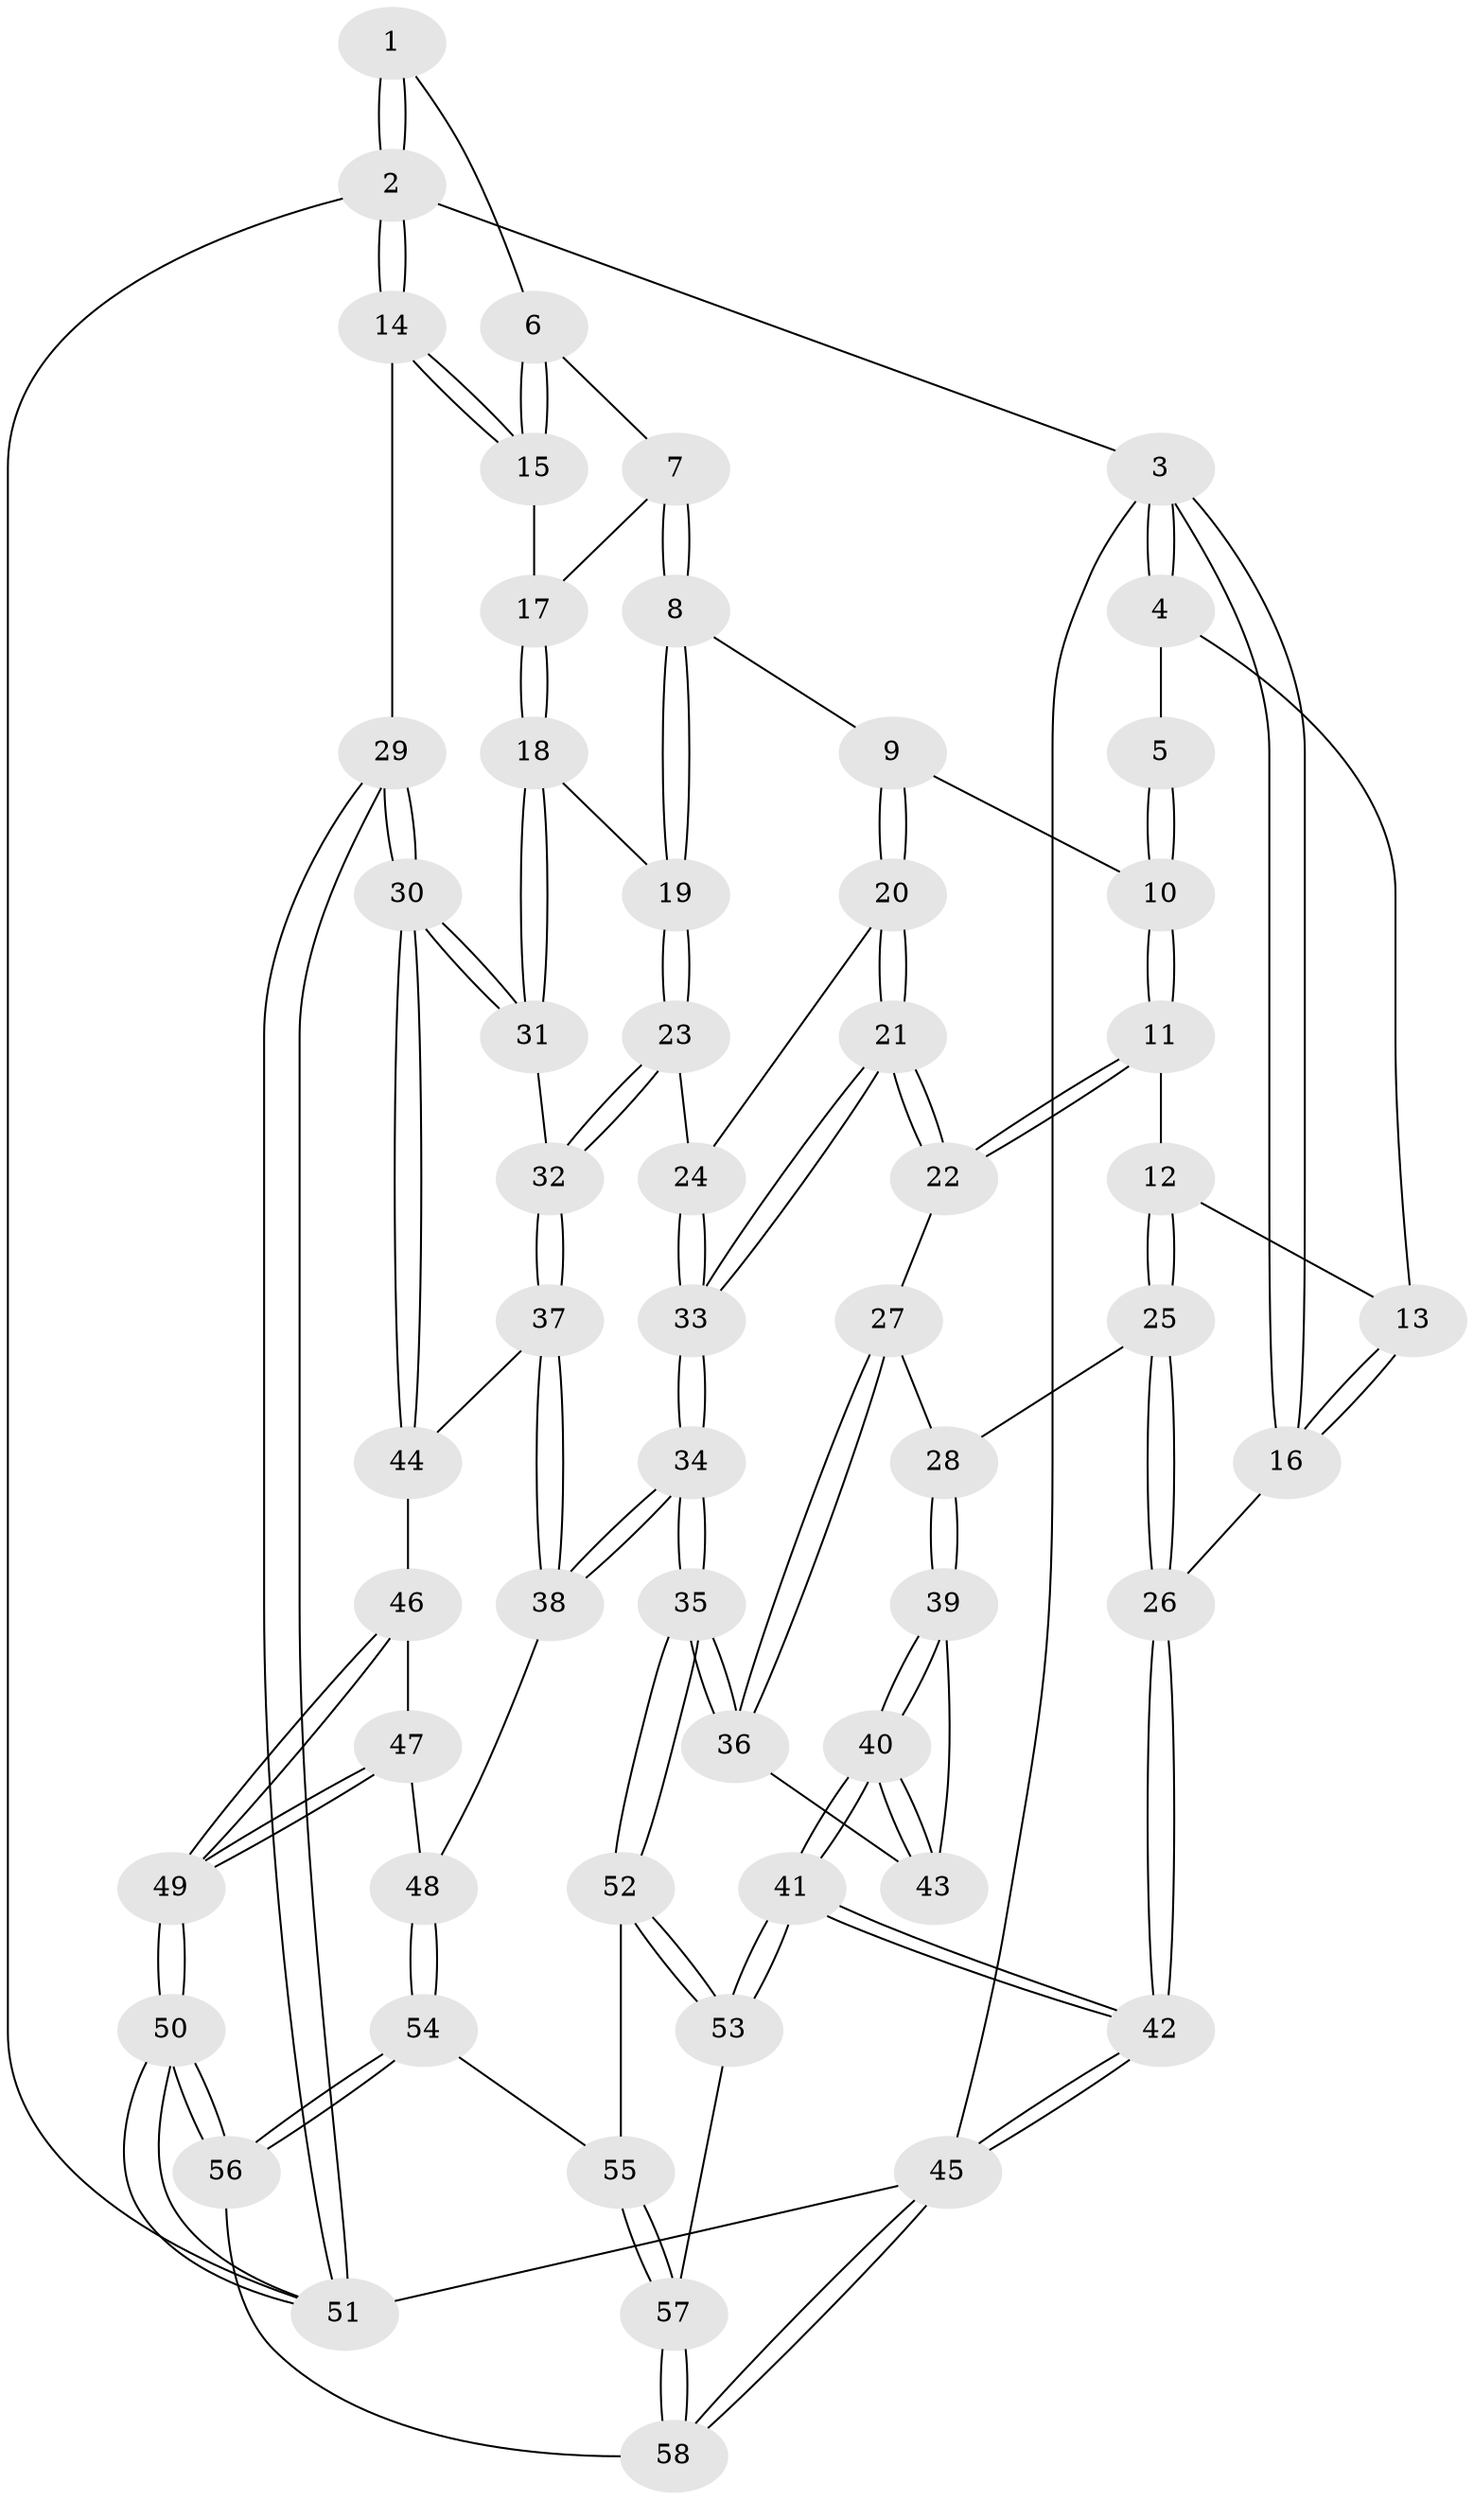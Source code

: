 // Generated by graph-tools (version 1.1) at 2025/27/03/15/25 16:27:57]
// undirected, 58 vertices, 142 edges
graph export_dot {
graph [start="1"]
  node [color=gray90,style=filled];
  1 [pos="+0.8582184512744705+0"];
  2 [pos="+1+0"];
  3 [pos="+0+0"];
  4 [pos="+0.35280848682013766+0"];
  5 [pos="+0.47486821264696405+0"];
  6 [pos="+0.8350569584664044+0.12784138598182146"];
  7 [pos="+0.7695807389868581+0.23217993279920549"];
  8 [pos="+0.7483712840028317+0.24511292157314638"];
  9 [pos="+0.6612026408532512+0.2585386508118226"];
  10 [pos="+0.598639344726703+0.19387212226782335"];
  11 [pos="+0.3689633221538608+0.30368779900947696"];
  12 [pos="+0.36238885622335676+0.2990410856330791"];
  13 [pos="+0.30735290661801495+0.10425231268379442"];
  14 [pos="+1+0.25498602763092404"];
  15 [pos="+1+0.2516855489517485"];
  16 [pos="+0+0.36535851076146303"];
  17 [pos="+0.927791944504782+0.30553260365975804"];
  18 [pos="+0.8902209896040607+0.4244647665507243"];
  19 [pos="+0.8282193870027696+0.4144735232595156"];
  20 [pos="+0.6594170812997299+0.2632599173908876"];
  21 [pos="+0.5688126356851642+0.4084059344223321"];
  22 [pos="+0.4146396215228936+0.38152362329348843"];
  23 [pos="+0.7746708419970286+0.464485486560682"];
  24 [pos="+0.7441830398377619+0.45227304301166626"];
  25 [pos="+0.08434162300866913+0.42378557207157597"];
  26 [pos="+0.018018805506820258+0.40983069368544534"];
  27 [pos="+0.4001424459554505+0.4149237847586364"];
  28 [pos="+0.21898801261152503+0.5138658938046718"];
  29 [pos="+1+0.5743841781006239"];
  30 [pos="+1+0.5516814504823427"];
  31 [pos="+0.9827216137781672+0.5233378092044008"];
  32 [pos="+0.7797100666305351+0.5222523635257053"];
  33 [pos="+0.5905565292728362+0.4907054515645447"];
  34 [pos="+0.5812240045508699+0.6628772210992145"];
  35 [pos="+0.5486250267449091+0.6846845192536355"];
  36 [pos="+0.4187716367139795+0.6253133778529971"];
  37 [pos="+0.742532178659115+0.6020501536981281"];
  38 [pos="+0.594373202467847+0.6634184833481622"];
  39 [pos="+0.26068188076133214+0.5724332143632255"];
  40 [pos="+0.0761272761668303+0.9548114454693843"];
  41 [pos="+0+1"];
  42 [pos="+0+1"];
  43 [pos="+0.4057017906255803+0.6251181152999747"];
  44 [pos="+0.8494733937448247+0.635677345444441"];
  45 [pos="+0+1"];
  46 [pos="+0.8494891269133589+0.6374264907698993"];
  47 [pos="+0.7821120322359459+0.7807349683253452"];
  48 [pos="+0.7594940409026953+0.7730288453035667"];
  49 [pos="+0.9335448572806812+0.8865945154137215"];
  50 [pos="+1+1"];
  51 [pos="+1+1"];
  52 [pos="+0.5459054779528226+0.6961499783024742"];
  53 [pos="+0.349030128126965+0.8989074081781684"];
  54 [pos="+0.6917310466145029+0.9026893722089219"];
  55 [pos="+0.5839318070113151+0.8210160506969201"];
  56 [pos="+0.876845497386101+1"];
  57 [pos="+0.5507393067183081+0.972054492167194"];
  58 [pos="+0.6251298074248595+1"];
  1 -- 2;
  1 -- 2;
  1 -- 6;
  2 -- 3;
  2 -- 14;
  2 -- 14;
  2 -- 51;
  3 -- 4;
  3 -- 4;
  3 -- 16;
  3 -- 16;
  3 -- 45;
  4 -- 5;
  4 -- 13;
  5 -- 10;
  5 -- 10;
  6 -- 7;
  6 -- 15;
  6 -- 15;
  7 -- 8;
  7 -- 8;
  7 -- 17;
  8 -- 9;
  8 -- 19;
  8 -- 19;
  9 -- 10;
  9 -- 20;
  9 -- 20;
  10 -- 11;
  10 -- 11;
  11 -- 12;
  11 -- 22;
  11 -- 22;
  12 -- 13;
  12 -- 25;
  12 -- 25;
  13 -- 16;
  13 -- 16;
  14 -- 15;
  14 -- 15;
  14 -- 29;
  15 -- 17;
  16 -- 26;
  17 -- 18;
  17 -- 18;
  18 -- 19;
  18 -- 31;
  18 -- 31;
  19 -- 23;
  19 -- 23;
  20 -- 21;
  20 -- 21;
  20 -- 24;
  21 -- 22;
  21 -- 22;
  21 -- 33;
  21 -- 33;
  22 -- 27;
  23 -- 24;
  23 -- 32;
  23 -- 32;
  24 -- 33;
  24 -- 33;
  25 -- 26;
  25 -- 26;
  25 -- 28;
  26 -- 42;
  26 -- 42;
  27 -- 28;
  27 -- 36;
  27 -- 36;
  28 -- 39;
  28 -- 39;
  29 -- 30;
  29 -- 30;
  29 -- 51;
  29 -- 51;
  30 -- 31;
  30 -- 31;
  30 -- 44;
  30 -- 44;
  31 -- 32;
  32 -- 37;
  32 -- 37;
  33 -- 34;
  33 -- 34;
  34 -- 35;
  34 -- 35;
  34 -- 38;
  34 -- 38;
  35 -- 36;
  35 -- 36;
  35 -- 52;
  35 -- 52;
  36 -- 43;
  37 -- 38;
  37 -- 38;
  37 -- 44;
  38 -- 48;
  39 -- 40;
  39 -- 40;
  39 -- 43;
  40 -- 41;
  40 -- 41;
  40 -- 43;
  40 -- 43;
  41 -- 42;
  41 -- 42;
  41 -- 53;
  41 -- 53;
  42 -- 45;
  42 -- 45;
  44 -- 46;
  45 -- 58;
  45 -- 58;
  45 -- 51;
  46 -- 47;
  46 -- 49;
  46 -- 49;
  47 -- 48;
  47 -- 49;
  47 -- 49;
  48 -- 54;
  48 -- 54;
  49 -- 50;
  49 -- 50;
  50 -- 51;
  50 -- 51;
  50 -- 56;
  50 -- 56;
  52 -- 53;
  52 -- 53;
  52 -- 55;
  53 -- 57;
  54 -- 55;
  54 -- 56;
  54 -- 56;
  55 -- 57;
  55 -- 57;
  56 -- 58;
  57 -- 58;
  57 -- 58;
}
